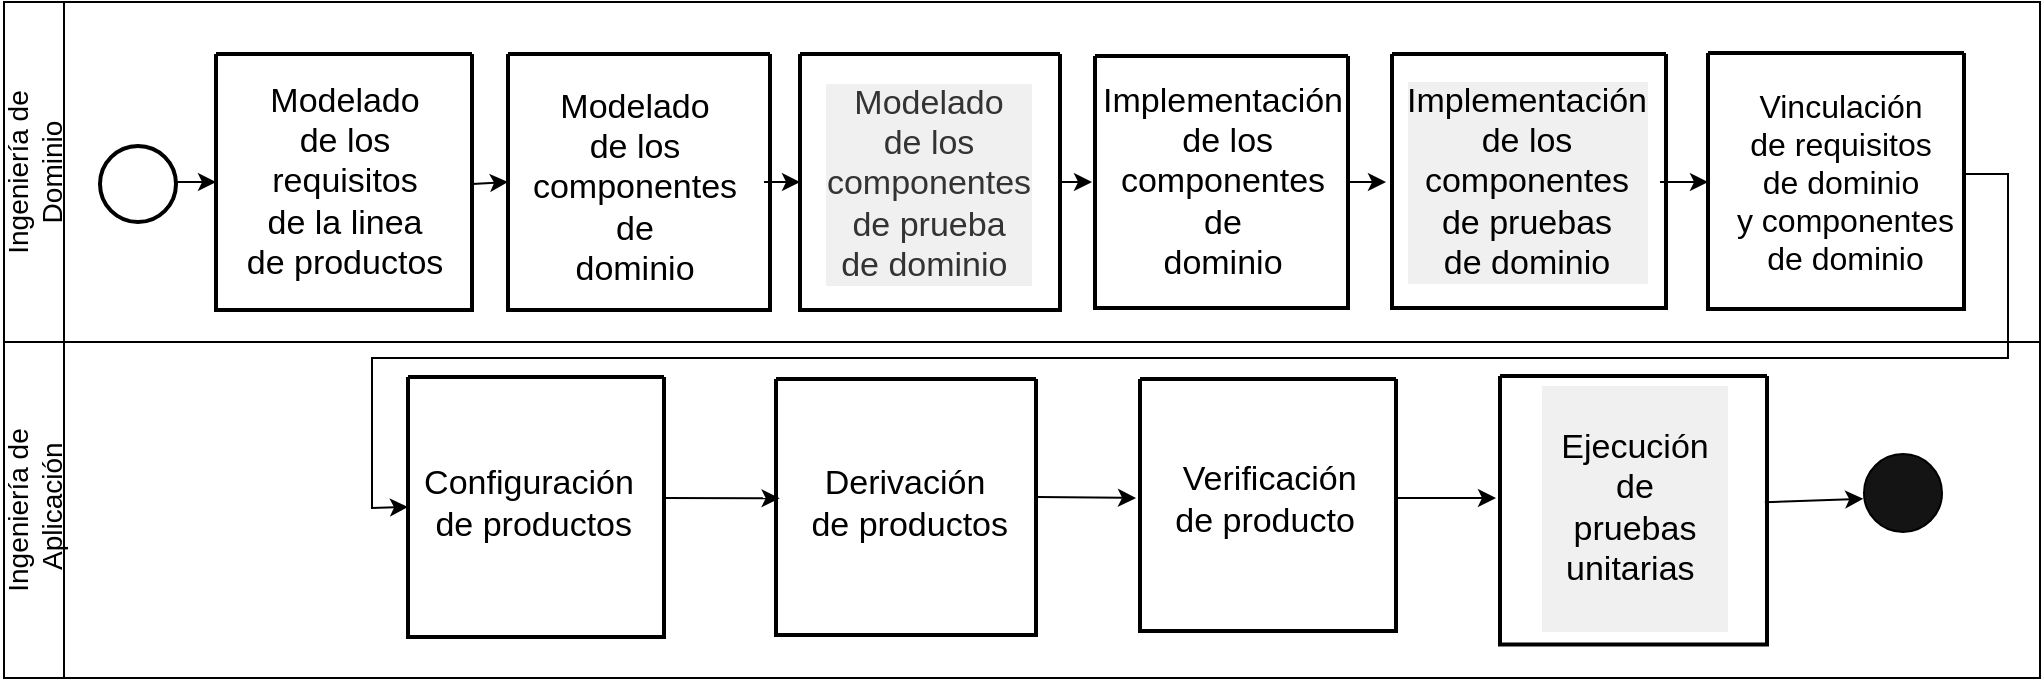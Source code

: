 <mxfile version="21.7.1" type="device">
  <diagram name="Página-1" id="q3V5Mw93JHJPvSxv4C5p">
    <mxGraphModel dx="880" dy="470" grid="1" gridSize="2" guides="1" tooltips="1" connect="1" arrows="1" fold="1" page="1" pageScale="1" pageWidth="827" pageHeight="1169" math="0" shadow="0">
      <root>
        <mxCell id="0" />
        <mxCell id="1" parent="0" />
        <mxCell id="cQB4QUcuAlDTOL6LTQAh-1" value="&lt;span style=&quot;font-weight: normal; font-size: 14px;&quot;&gt;Ingeniería de&lt;br&gt;Dominio&lt;/span&gt;" style="swimlane;horizontal=0;whiteSpace=wrap;html=1;startSize=30;strokeColor=default;strokeWidth=1;fillColor=none;labelBackgroundColor=none;" parent="1" vertex="1">
          <mxGeometry x="70" y="134" width="1018" height="170" as="geometry" />
        </mxCell>
        <mxCell id="cQB4QUcuAlDTOL6LTQAh-4" value="" style="ellipse;whiteSpace=wrap;html=1;aspect=fixed;strokeWidth=2;" parent="cQB4QUcuAlDTOL6LTQAh-1" vertex="1">
          <mxGeometry x="48" y="72" width="38" height="38" as="geometry" />
        </mxCell>
        <mxCell id="cQB4QUcuAlDTOL6LTQAh-7" value="" style="swimlane;startSize=0;strokeWidth=2;" parent="cQB4QUcuAlDTOL6LTQAh-1" vertex="1">
          <mxGeometry x="106" y="26" width="128" height="128" as="geometry" />
        </mxCell>
        <mxCell id="cQB4QUcuAlDTOL6LTQAh-8" value="&lt;font style=&quot;font-size: 17px;&quot;&gt;Modelado&lt;br&gt;de los &lt;br&gt;requisitos &lt;br&gt;de la linea &lt;br&gt;de productos&lt;/font&gt;" style="text;html=1;align=center;verticalAlign=middle;resizable=0;points=[];autosize=1;strokeColor=none;fillColor=none;" parent="cQB4QUcuAlDTOL6LTQAh-7" vertex="1">
          <mxGeometry x="5" y="6" width="118" height="116" as="geometry" />
        </mxCell>
        <mxCell id="z19pGWAkj5HdxfK7Gyko-35" value="" style="endArrow=classic;html=1;rounded=0;entryX=0;entryY=0.5;entryDx=0;entryDy=0;" parent="cQB4QUcuAlDTOL6LTQAh-7" target="cQB4QUcuAlDTOL6LTQAh-9" edge="1">
          <mxGeometry width="50" height="50" relative="1" as="geometry">
            <mxPoint x="128" y="65" as="sourcePoint" />
            <mxPoint x="174" y="16" as="targetPoint" />
          </mxGeometry>
        </mxCell>
        <mxCell id="cQB4QUcuAlDTOL6LTQAh-9" value="" style="swimlane;startSize=0;strokeWidth=2;" parent="cQB4QUcuAlDTOL6LTQAh-1" vertex="1">
          <mxGeometry x="252" y="26" width="131" height="128" as="geometry" />
        </mxCell>
        <mxCell id="ry4gQ5ibIYoKiDbvtx-k-1" value="&lt;font style=&quot;font-size: 17px;&quot;&gt;Modelado &lt;br&gt;de los&lt;br&gt;componentes&lt;br&gt;de&lt;br&gt;dominio&lt;br&gt;&lt;/font&gt;" style="text;html=1;align=center;verticalAlign=middle;resizable=0;points=[];autosize=1;strokeColor=none;fillColor=none;" parent="cQB4QUcuAlDTOL6LTQAh-9" vertex="1">
          <mxGeometry x="2" y="9" width="122" height="116" as="geometry" />
        </mxCell>
        <mxCell id="ry4gQ5ibIYoKiDbvtx-k-14" value="" style="swimlane;startSize=0;strokeWidth=2;" parent="cQB4QUcuAlDTOL6LTQAh-1" vertex="1">
          <mxGeometry x="545.5" y="27" width="126.5" height="126" as="geometry" />
        </mxCell>
        <mxCell id="ry4gQ5ibIYoKiDbvtx-k-15" value="&lt;font style=&quot;font-size: 17px;&quot;&gt;Implementación&lt;br&gt;&amp;nbsp;de los&lt;br&gt;componentes&lt;br&gt;de&lt;br&gt;dominio&lt;br&gt;&lt;/font&gt;" style="text;html=1;align=center;verticalAlign=middle;resizable=0;points=[];autosize=1;strokeColor=none;fillColor=none;" parent="ry4gQ5ibIYoKiDbvtx-k-14" vertex="1">
          <mxGeometry x="-7" y="4.5" width="140" height="116" as="geometry" />
        </mxCell>
        <mxCell id="z19pGWAkj5HdxfK7Gyko-39" value="" style="endArrow=classic;html=1;rounded=0;" parent="ry4gQ5ibIYoKiDbvtx-k-14" target="ry4gQ5ibIYoKiDbvtx-k-19" edge="1">
          <mxGeometry width="50" height="50" relative="1" as="geometry">
            <mxPoint x="126.5" y="63" as="sourcePoint" />
            <mxPoint x="176.5" y="15" as="targetPoint" />
          </mxGeometry>
        </mxCell>
        <mxCell id="ry4gQ5ibIYoKiDbvtx-k-4" value="" style="swimlane;startSize=0;strokeWidth=2;fillColor=#d5e8d4;fillStyle=solid;strokeColor=#000000;swimlaneLine=1;" parent="cQB4QUcuAlDTOL6LTQAh-1" vertex="1">
          <mxGeometry x="398" y="26" width="130" height="128" as="geometry">
            <mxRectangle x="330" y="30" width="50" height="40" as="alternateBounds" />
          </mxGeometry>
        </mxCell>
        <mxCell id="ry4gQ5ibIYoKiDbvtx-k-5" value="&lt;font style=&quot;font-size: 17px;&quot;&gt;Modelado&lt;br&gt;de los&lt;br&gt;componentes&lt;br&gt;de prueba&lt;br&gt;de dominio&amp;nbsp;&lt;br&gt;&lt;/font&gt;" style="text;html=1;align=center;verticalAlign=middle;resizable=0;points=[];autosize=1;strokeColor=none;fillColor=none;fontColor=#333333;strokeWidth=0;fillStyle=solid;labelBackgroundColor=#F0F0F0;" parent="ry4gQ5ibIYoKiDbvtx-k-4" vertex="1">
          <mxGeometry x="3" y="6.5" width="122" height="116" as="geometry" />
        </mxCell>
        <mxCell id="ry4gQ5ibIYoKiDbvtx-k-6" value="" style="swimlane;startSize=0;strokeWidth=2;fillColor=#5162D0;swimlaneLine=1;overflow=fill;fillStyle=zigzag-line;" parent="cQB4QUcuAlDTOL6LTQAh-1" vertex="1">
          <mxGeometry x="852" y="25.5" width="128" height="128" as="geometry" />
        </mxCell>
        <mxCell id="ry4gQ5ibIYoKiDbvtx-k-7" value="&lt;font style=&quot;font-size: 16px;&quot;&gt;Vinculación &lt;br&gt;de requisitos &lt;br&gt;de dominio&lt;br&gt;&amp;nbsp;y componentes&lt;br&gt;&amp;nbsp;de dominio&lt;/font&gt;" style="text;html=1;align=center;verticalAlign=middle;resizable=0;points=[];autosize=0;strokeColor=none;fillColor=none;strokeWidth=2;opacity=0;imageAspect=0;fillOpacity=0;strokeOpacity=0;direction=north;connectable=0;allowArrows=0;expand=0;movable=0;horizontal=1;" parent="ry4gQ5ibIYoKiDbvtx-k-6" vertex="1">
          <mxGeometry y="9.5" width="132" height="110" as="geometry" />
        </mxCell>
        <mxCell id="ry4gQ5ibIYoKiDbvtx-k-18" value="" style="swimlane;startSize=0;strokeWidth=2;fillColor=none;fontColor=#333333;strokeColor=#000000;fillStyle=solid;swimlaneFillColor=none;gradientColor=none;labelBackgroundColor=#E3E3E3;" parent="cQB4QUcuAlDTOL6LTQAh-1" vertex="1">
          <mxGeometry x="694" y="26" width="137" height="127" as="geometry" />
        </mxCell>
        <mxCell id="ry4gQ5ibIYoKiDbvtx-k-19" value="&lt;font style=&quot;font-size: 17px;&quot;&gt;Implementación &lt;br&gt;de los&lt;br&gt;componentes&lt;br&gt;de pruebas&lt;br&gt;de dominio&lt;br&gt;&lt;/font&gt;" style="text;html=1;align=center;verticalAlign=middle;resizable=0;points=[];autosize=1;strokeColor=none;fillColor=none;fillStyle=solid;gradientColor=none;shadow=0;labelBackgroundColor=#F0F0F0;" parent="ry4gQ5ibIYoKiDbvtx-k-18" vertex="1">
          <mxGeometry x="-3" y="6" width="140" height="116" as="geometry" />
        </mxCell>
        <mxCell id="z19pGWAkj5HdxfK7Gyko-34" value="" style="endArrow=classic;html=1;rounded=0;entryX=0;entryY=0.5;entryDx=0;entryDy=0;" parent="cQB4QUcuAlDTOL6LTQAh-1" target="cQB4QUcuAlDTOL6LTQAh-7" edge="1">
          <mxGeometry width="50" height="50" relative="1" as="geometry">
            <mxPoint x="86" y="90" as="sourcePoint" />
            <mxPoint x="136" y="40" as="targetPoint" />
          </mxGeometry>
        </mxCell>
        <mxCell id="z19pGWAkj5HdxfK7Gyko-37" value="" style="endArrow=classic;html=1;rounded=0;entryX=0;entryY=0.5;entryDx=0;entryDy=0;" parent="cQB4QUcuAlDTOL6LTQAh-1" target="ry4gQ5ibIYoKiDbvtx-k-4" edge="1">
          <mxGeometry width="50" height="50" relative="1" as="geometry">
            <mxPoint x="380" y="90" as="sourcePoint" />
            <mxPoint x="396" y="90" as="targetPoint" />
          </mxGeometry>
        </mxCell>
        <mxCell id="z19pGWAkj5HdxfK7Gyko-38" value="" style="endArrow=classic;html=1;rounded=0;exitX=1;exitY=0.5;exitDx=0;exitDy=0;" parent="cQB4QUcuAlDTOL6LTQAh-1" source="ry4gQ5ibIYoKiDbvtx-k-4" edge="1">
          <mxGeometry width="50" height="50" relative="1" as="geometry">
            <mxPoint x="526" y="92" as="sourcePoint" />
            <mxPoint x="544" y="90" as="targetPoint" />
          </mxGeometry>
        </mxCell>
        <mxCell id="z19pGWAkj5HdxfK7Gyko-40" value="" style="endArrow=classic;html=1;rounded=0;" parent="cQB4QUcuAlDTOL6LTQAh-1" edge="1">
          <mxGeometry width="50" height="50" relative="1" as="geometry">
            <mxPoint x="828" y="90" as="sourcePoint" />
            <mxPoint x="852" y="90" as="targetPoint" />
          </mxGeometry>
        </mxCell>
        <mxCell id="cQB4QUcuAlDTOL6LTQAh-3" value="&lt;span style=&quot;font-weight: normal; font-size: 14px;&quot;&gt;Ingeniería de&lt;br&gt;&amp;nbsp;Aplicación&lt;/span&gt;" style="swimlane;horizontal=0;whiteSpace=wrap;html=1;startSize=30;labelBackgroundColor=none;" parent="1" vertex="1">
          <mxGeometry x="70" y="304" width="1018" height="168" as="geometry" />
        </mxCell>
        <mxCell id="ry4gQ5ibIYoKiDbvtx-k-26" value="" style="swimlane;startSize=0;strokeWidth=2;" parent="cQB4QUcuAlDTOL6LTQAh-3" vertex="1">
          <mxGeometry x="386" y="18.5" width="130" height="128" as="geometry" />
        </mxCell>
        <mxCell id="ry4gQ5ibIYoKiDbvtx-k-27" value="&lt;font style=&quot;font-size: 17px;&quot;&gt;Derivación&lt;br&gt;&amp;nbsp;de productos&lt;/font&gt;" style="text;html=1;align=center;verticalAlign=middle;resizable=0;points=[];autosize=1;strokeColor=none;fillColor=none;" parent="ry4gQ5ibIYoKiDbvtx-k-26" vertex="1">
          <mxGeometry x="3" y="35.5" width="122" height="54" as="geometry" />
        </mxCell>
        <mxCell id="z19pGWAkj5HdxfK7Gyko-44" value="" style="endArrow=classic;html=1;rounded=0;exitX=1.006;exitY=0.461;exitDx=0;exitDy=0;exitPerimeter=0;" parent="ry4gQ5ibIYoKiDbvtx-k-26" source="ry4gQ5ibIYoKiDbvtx-k-26" edge="1">
          <mxGeometry width="50" height="50" relative="1" as="geometry">
            <mxPoint x="134" y="59.5" as="sourcePoint" />
            <mxPoint x="180" y="59.5" as="targetPoint" />
          </mxGeometry>
        </mxCell>
        <mxCell id="ry4gQ5ibIYoKiDbvtx-k-30" value="" style="swimlane;startSize=0;strokeWidth=2;" parent="cQB4QUcuAlDTOL6LTQAh-3" vertex="1">
          <mxGeometry x="568" y="18.5" width="128" height="126" as="geometry" />
        </mxCell>
        <mxCell id="ry4gQ5ibIYoKiDbvtx-k-31" value="&lt;font style=&quot;font-size: 17px;&quot;&gt;&amp;nbsp;Verificación &lt;br&gt;de producto&lt;/font&gt;" style="text;html=1;align=center;verticalAlign=middle;resizable=0;points=[];autosize=1;strokeColor=none;fillColor=none;" parent="ry4gQ5ibIYoKiDbvtx-k-30" vertex="1">
          <mxGeometry x="6" y="33.5" width="112" height="54" as="geometry" />
        </mxCell>
        <mxCell id="ry4gQ5ibIYoKiDbvtx-k-22" value="" style="swimlane;startSize=0;strokeWidth=2;fillColor=#63FF7D;" parent="cQB4QUcuAlDTOL6LTQAh-3" vertex="1">
          <mxGeometry x="748" y="17" width="133.5" height="134.25" as="geometry" />
        </mxCell>
        <mxCell id="ry4gQ5ibIYoKiDbvtx-k-23" value="&lt;font style=&quot;font-size: 17px;&quot;&gt;&lt;font style=&quot;font-size: 17px;&quot;&gt;&lt;br&gt;&amp;nbsp; Ejecución&amp;nbsp;&amp;nbsp;&lt;br&gt;de&lt;br&gt;pruebas&lt;br&gt;unitarias&amp;nbsp;&lt;br&gt;&lt;br&gt;&lt;/font&gt;&lt;/font&gt;" style="text;html=1;align=center;verticalAlign=middle;resizable=0;points=[];autosize=1;strokeColor=none;fillColor=none;gradientColor=none;opacity=0;labelBackgroundColor=#F0F0F0;" parent="ry4gQ5ibIYoKiDbvtx-k-22" vertex="1">
          <mxGeometry x="10.75" y="-1.75" width="112" height="136" as="geometry" />
        </mxCell>
        <mxCell id="ry4gQ5ibIYoKiDbvtx-k-40" value="" style="ellipse;whiteSpace=wrap;html=1;aspect=fixed;fillStyle=solid;fillColor=#141414;" parent="cQB4QUcuAlDTOL6LTQAh-3" vertex="1">
          <mxGeometry x="930" y="56" width="39" height="39" as="geometry" />
        </mxCell>
        <mxCell id="ry4gQ5ibIYoKiDbvtx-k-24" value="" style="swimlane;startSize=0;strokeWidth=2;" parent="cQB4QUcuAlDTOL6LTQAh-3" vertex="1">
          <mxGeometry x="202" y="17.5" width="128" height="130" as="geometry" />
        </mxCell>
        <mxCell id="ry4gQ5ibIYoKiDbvtx-k-25" value="&lt;font style=&quot;font-size: 17px;&quot;&gt;Configuración&lt;br&gt;&amp;nbsp;de productos&lt;/font&gt;" style="text;html=1;align=center;verticalAlign=middle;resizable=0;points=[];autosize=1;strokeColor=none;fillColor=none;" parent="ry4gQ5ibIYoKiDbvtx-k-24" vertex="1">
          <mxGeometry x="-2" y="36.5" width="124" height="54" as="geometry" />
        </mxCell>
        <mxCell id="z19pGWAkj5HdxfK7Gyko-42" value="" style="endArrow=classic;html=1;rounded=0;entryX=0.014;entryY=0.466;entryDx=0;entryDy=0;entryPerimeter=0;" parent="ry4gQ5ibIYoKiDbvtx-k-24" target="ry4gQ5ibIYoKiDbvtx-k-26" edge="1">
          <mxGeometry width="50" height="50" relative="1" as="geometry">
            <mxPoint x="128" y="60.5" as="sourcePoint" />
            <mxPoint x="182" y="62.5" as="targetPoint" />
          </mxGeometry>
        </mxCell>
        <mxCell id="z19pGWAkj5HdxfK7Gyko-45" value="" style="endArrow=classic;html=1;rounded=0;" parent="cQB4QUcuAlDTOL6LTQAh-3" edge="1">
          <mxGeometry width="50" height="50" relative="1" as="geometry">
            <mxPoint x="696" y="78" as="sourcePoint" />
            <mxPoint x="746" y="78" as="targetPoint" />
          </mxGeometry>
        </mxCell>
        <mxCell id="z19pGWAkj5HdxfK7Gyko-48" value="" style="endArrow=classic;html=1;rounded=0;entryX=-0.01;entryY=0.574;entryDx=0;entryDy=0;entryPerimeter=0;exitX=0.992;exitY=0.47;exitDx=0;exitDy=0;exitPerimeter=0;" parent="cQB4QUcuAlDTOL6LTQAh-3" source="ry4gQ5ibIYoKiDbvtx-k-22" target="ry4gQ5ibIYoKiDbvtx-k-40" edge="1">
          <mxGeometry width="50" height="50" relative="1" as="geometry">
            <mxPoint x="878" y="82" as="sourcePoint" />
            <mxPoint x="928" y="32" as="targetPoint" />
          </mxGeometry>
        </mxCell>
        <mxCell id="z19pGWAkj5HdxfK7Gyko-41" value="" style="endArrow=classic;html=1;rounded=0;entryX=0;entryY=0.5;entryDx=0;entryDy=0;" parent="1" target="ry4gQ5ibIYoKiDbvtx-k-24" edge="1">
          <mxGeometry width="50" height="50" relative="1" as="geometry">
            <mxPoint x="1050" y="220" as="sourcePoint" />
            <mxPoint x="278" y="404.5" as="targetPoint" />
            <Array as="points">
              <mxPoint x="1072" y="220" />
              <mxPoint x="1072" y="312" />
              <mxPoint x="254" y="312" />
              <mxPoint x="254" y="387" />
            </Array>
          </mxGeometry>
        </mxCell>
      </root>
    </mxGraphModel>
  </diagram>
</mxfile>
